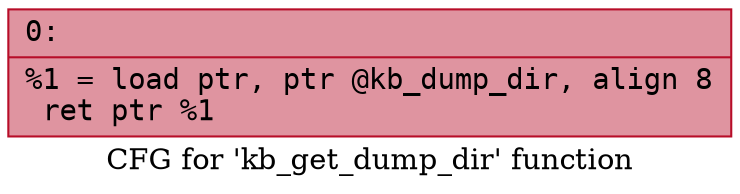 digraph "CFG for 'kb_get_dump_dir' function" {
	label="CFG for 'kb_get_dump_dir' function";

	Node0x600002a8caa0 [shape=record,color="#b70d28ff", style=filled, fillcolor="#b70d2870" fontname="Courier",label="{0:\l|  %1 = load ptr, ptr @kb_dump_dir, align 8\l  ret ptr %1\l}"];
}
